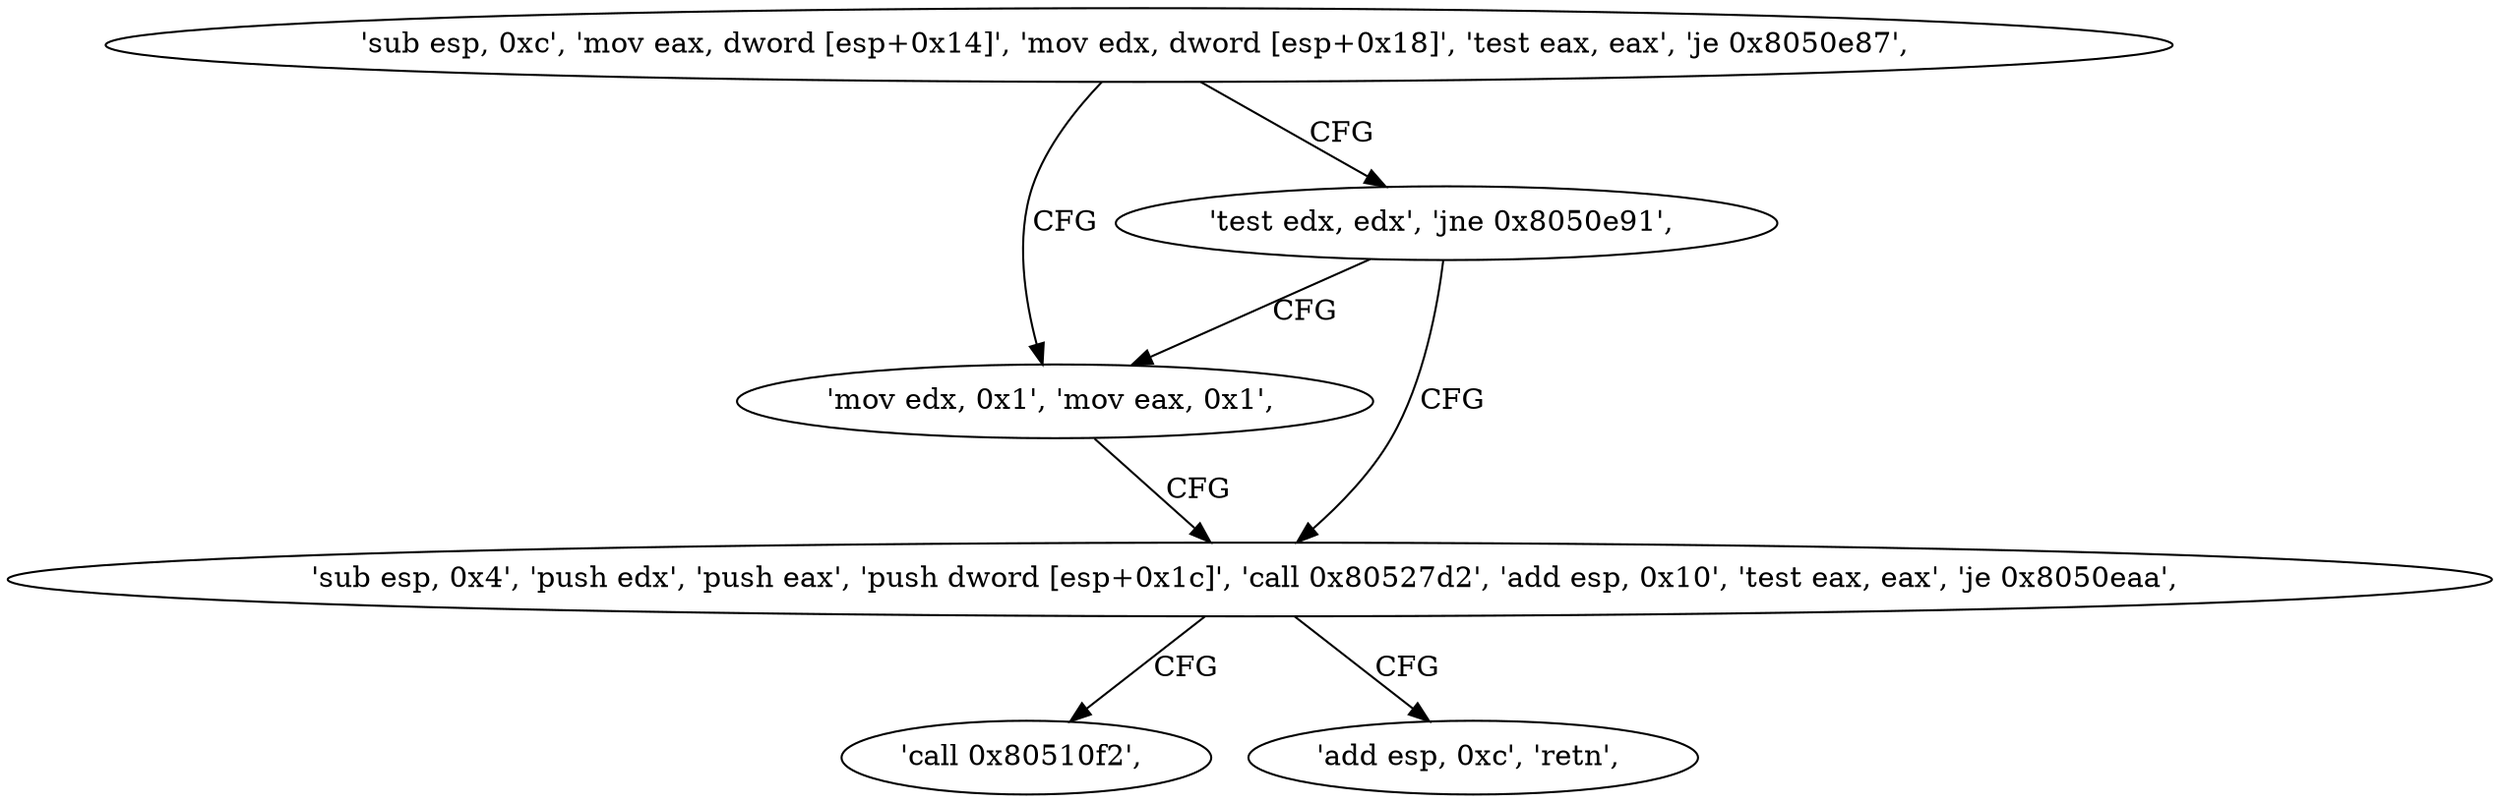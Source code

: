 digraph "func" {
"134549108" [label = "'sub esp, 0xc', 'mov eax, dword [esp+0x14]', 'mov edx, dword [esp+0x18]', 'test eax, eax', 'je 0x8050e87', " ]
"134549127" [label = "'mov edx, 0x1', 'mov eax, 0x1', " ]
"134549123" [label = "'test edx, edx', 'jne 0x8050e91', " ]
"134549137" [label = "'sub esp, 0x4', 'push edx', 'push eax', 'push dword [esp+0x1c]', 'call 0x80527d2', 'add esp, 0x10', 'test eax, eax', 'je 0x8050eaa', " ]
"134549162" [label = "'call 0x80510f2', " ]
"134549158" [label = "'add esp, 0xc', 'retn', " ]
"134549108" -> "134549127" [ label = "CFG" ]
"134549108" -> "134549123" [ label = "CFG" ]
"134549127" -> "134549137" [ label = "CFG" ]
"134549123" -> "134549137" [ label = "CFG" ]
"134549123" -> "134549127" [ label = "CFG" ]
"134549137" -> "134549162" [ label = "CFG" ]
"134549137" -> "134549158" [ label = "CFG" ]
}
